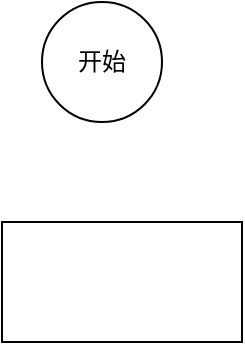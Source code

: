 <mxfile version="21.4.0" type="github">
  <diagram name="第 1 页" id="G3kHbCFLhd9PveWEhQq9">
    <mxGraphModel dx="954" dy="647" grid="1" gridSize="10" guides="1" tooltips="1" connect="1" arrows="1" fold="1" page="1" pageScale="1" pageWidth="827" pageHeight="1169" math="0" shadow="0">
      <root>
        <mxCell id="0" />
        <mxCell id="1" parent="0" />
        <mxCell id="uuwGh9FdUTJHpuXViDtl-1" value="" style="rounded=0;whiteSpace=wrap;html=1;" vertex="1" parent="1">
          <mxGeometry x="60" y="140" width="120" height="60" as="geometry" />
        </mxCell>
        <mxCell id="uuwGh9FdUTJHpuXViDtl-2" value="开始" style="ellipse;whiteSpace=wrap;html=1;aspect=fixed;" vertex="1" parent="1">
          <mxGeometry x="80" y="30" width="60" height="60" as="geometry" />
        </mxCell>
      </root>
    </mxGraphModel>
  </diagram>
</mxfile>
